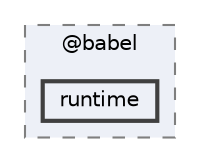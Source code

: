 digraph "C:/Users/arisc/OneDrive/Documents/GitHub/FINAL/EcoEats-Project/node_modules/@babel/runtime"
{
 // LATEX_PDF_SIZE
  bgcolor="transparent";
  edge [fontname=Helvetica,fontsize=10,labelfontname=Helvetica,labelfontsize=10];
  node [fontname=Helvetica,fontsize=10,shape=box,height=0.2,width=0.4];
  compound=true
  subgraph clusterdir_722061c1cf8b4789a21e021c5ce72eb2 {
    graph [ bgcolor="#edf0f7", pencolor="grey50", label="@babel", fontname=Helvetica,fontsize=10 style="filled,dashed", URL="dir_722061c1cf8b4789a21e021c5ce72eb2.html",tooltip=""]
  dir_44163ecefedffcb371b8bd6ac9a26146 [label="runtime", fillcolor="#edf0f7", color="grey25", style="filled,bold", URL="dir_44163ecefedffcb371b8bd6ac9a26146.html",tooltip=""];
  }
}
